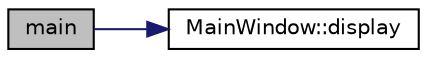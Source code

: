 digraph G
{
  edge [fontname="Helvetica",fontsize="10",labelfontname="Helvetica",labelfontsize="10"];
  node [fontname="Helvetica",fontsize="10",shape=record];
  rankdir="LR";
  Node1 [label="main",height=0.2,width=0.4,color="black", fillcolor="grey75", style="filled" fontcolor="black"];
  Node1 -> Node2 [color="midnightblue",fontsize="10",style="solid",fontname="Helvetica"];
  Node2 [label="MainWindow::display",height=0.2,width=0.4,color="black", fillcolor="white", style="filled",URL="$class_main_window.html#a0083b949c18ccf71dcbe37f4258007c0",tooltip="Definicja funkcji reprezentująca ustawienie figur na szachownicy."];
}
